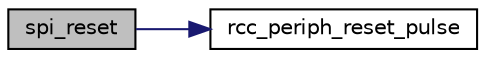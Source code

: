 digraph "spi_reset"
{
  edge [fontname="Helvetica",fontsize="10",labelfontname="Helvetica",labelfontsize="10"];
  node [fontname="Helvetica",fontsize="10",shape=record];
  rankdir="LR";
  Node1 [label="spi_reset",height=0.2,width=0.4,color="black", fillcolor="grey75", style="filled", fontcolor="black"];
  Node1 -> Node2 [color="midnightblue",fontsize="10",style="solid",fontname="Helvetica"];
  Node2 [label="rcc_periph_reset_pulse",height=0.2,width=0.4,color="black", fillcolor="white", style="filled",URL="$group__rcc__defines.html#gae8846a0bf49a46bcdc10a412bc69ee58",tooltip="Reset Peripheral, pulsed. "];
}
